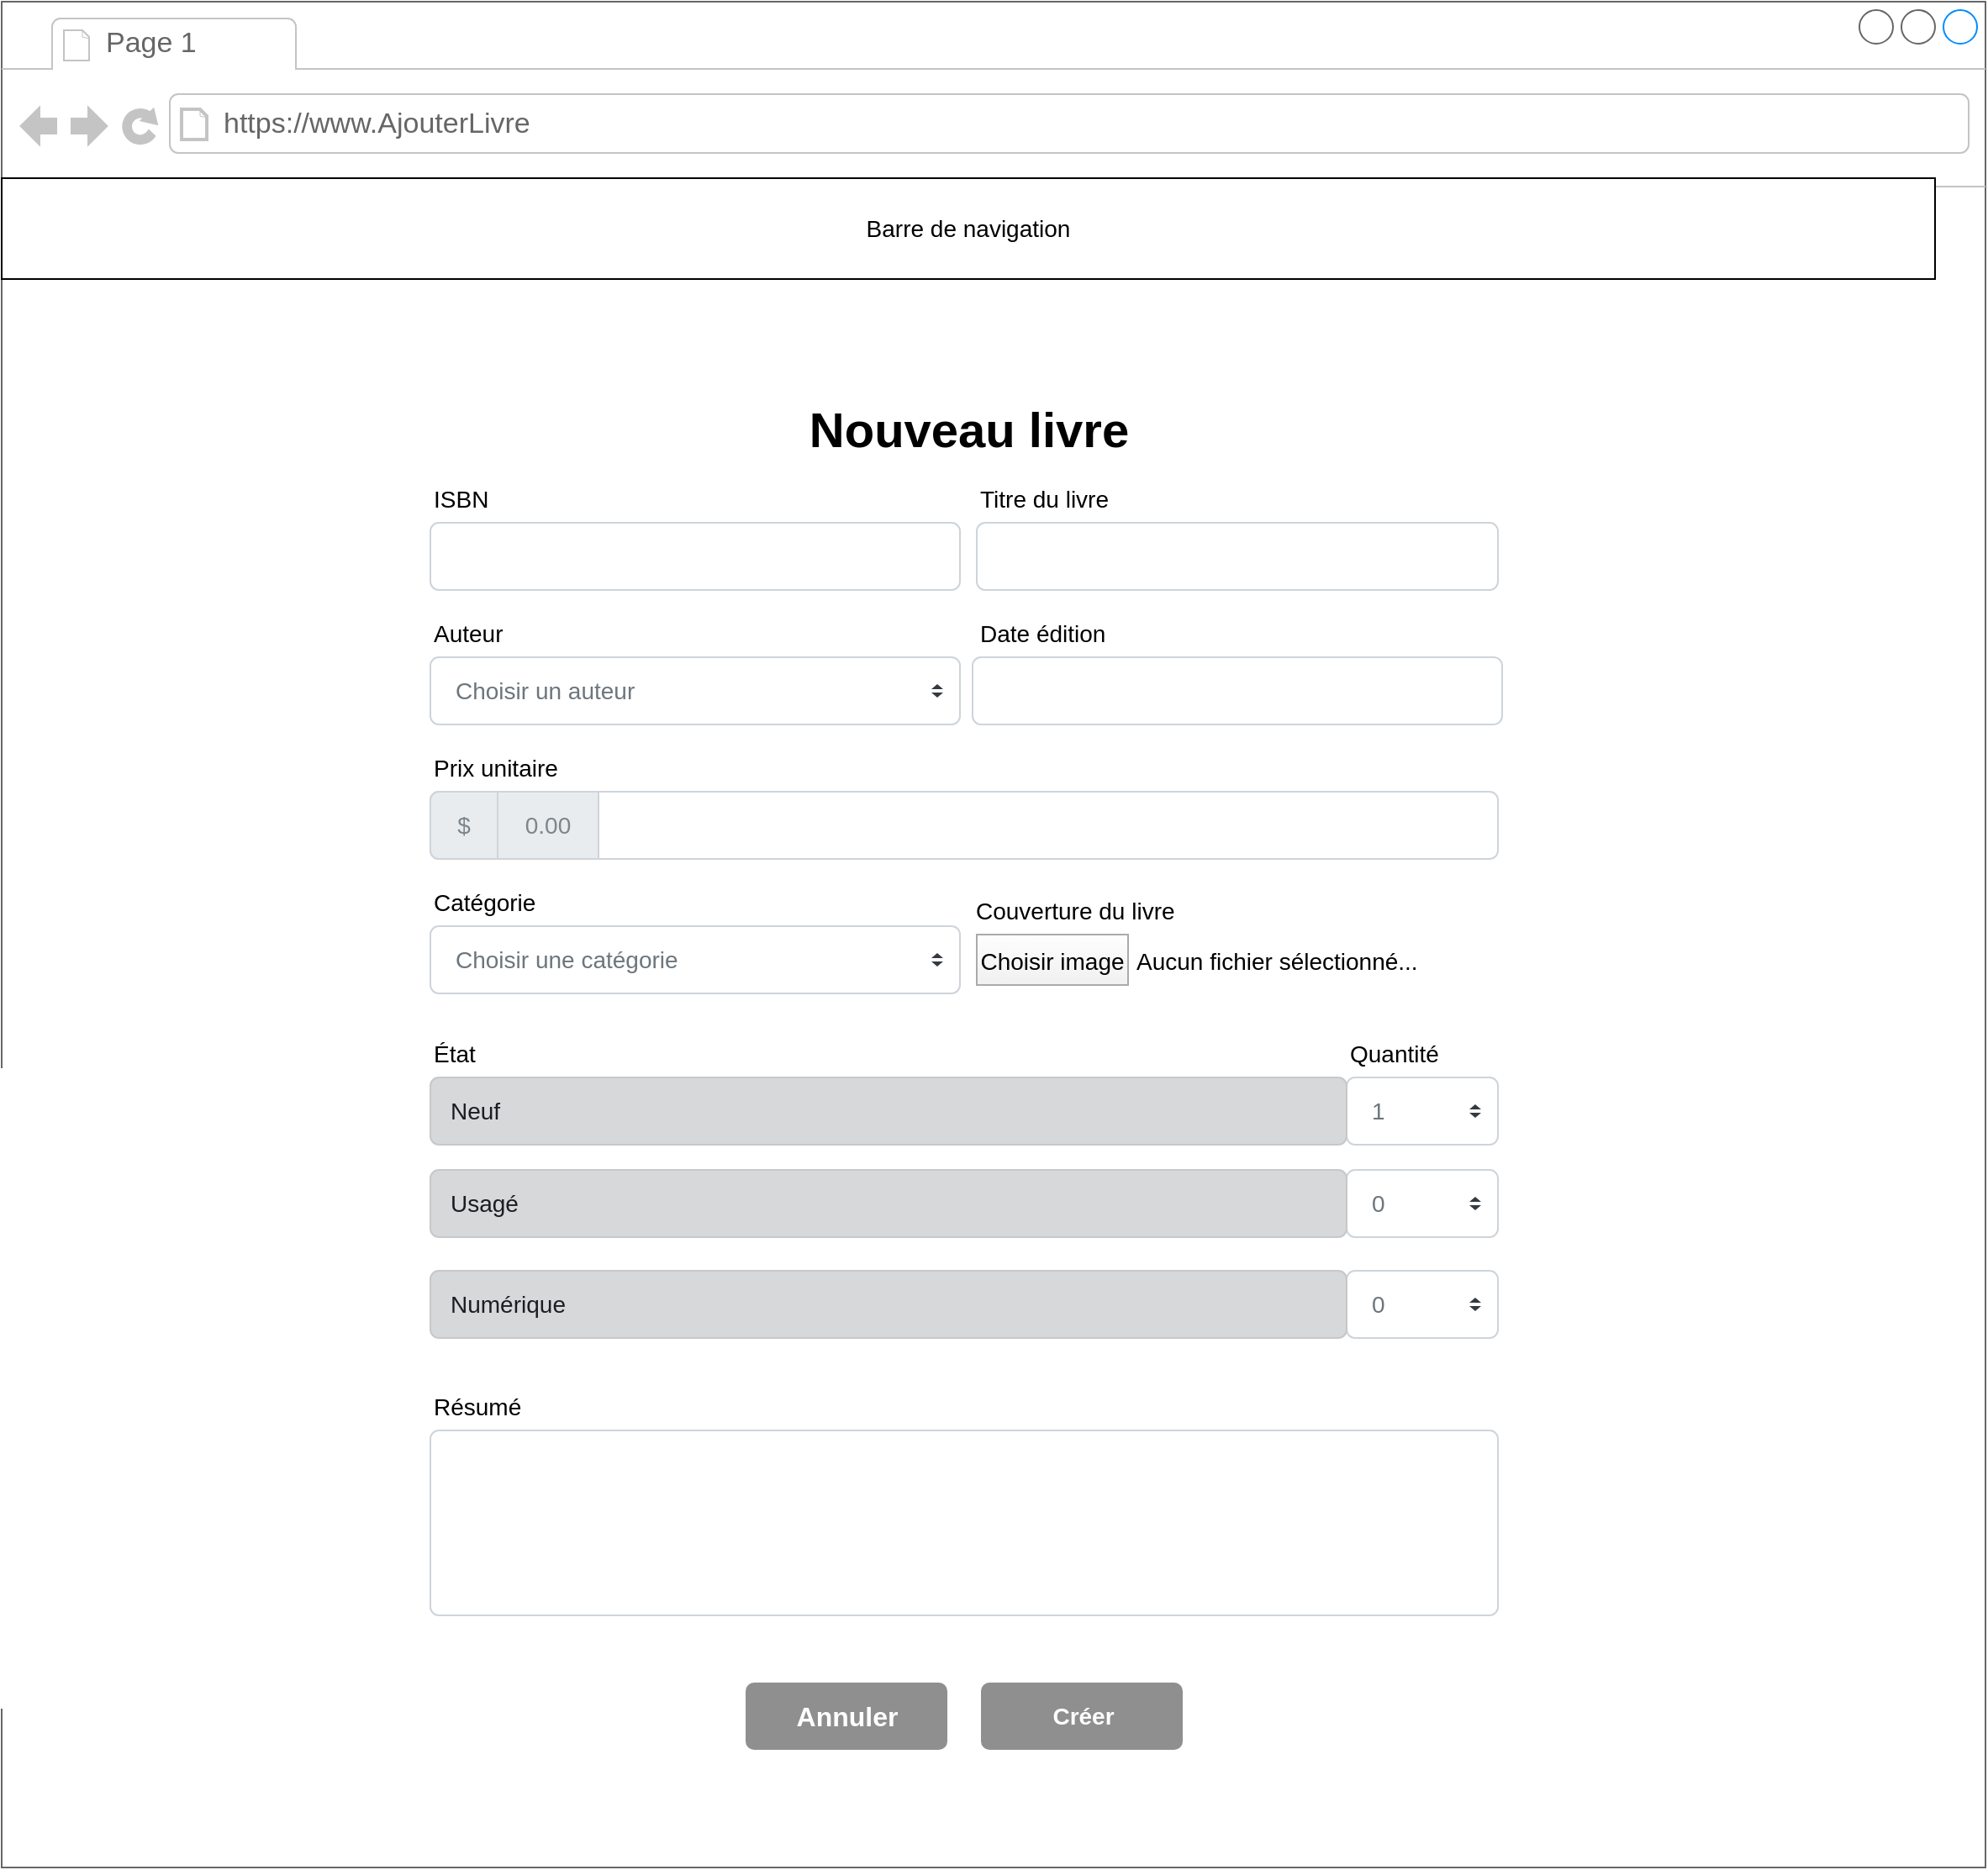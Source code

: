 <mxfile version="20.2.3" type="device"><diagram id="v4z9Ec0Ht1OAslnS_UjM" name="Page-1"><mxGraphModel dx="2117" dy="941" grid="1" gridSize="10" guides="1" tooltips="1" connect="1" arrows="1" fold="1" page="1" pageScale="1" pageWidth="827" pageHeight="1169" math="0" shadow="0"><root><mxCell id="0"/><mxCell id="1" parent="0"/><mxCell id="XoJDlohP4tW6ISpuvC5Q-1" value="" style="strokeWidth=1;shadow=0;dashed=0;align=center;html=1;shape=mxgraph.mockup.containers.browserWindow;rSize=0;strokeColor=#666666;strokeColor2=#008cff;strokeColor3=#c4c4c4;mainText=,;recursiveResize=0;" parent="1" vertex="1"><mxGeometry x="220" y="20" width="1180" height="1110" as="geometry"/></mxCell><mxCell id="XoJDlohP4tW6ISpuvC5Q-2" value="Page 1" style="strokeWidth=1;shadow=0;dashed=0;align=center;html=1;shape=mxgraph.mockup.containers.anchor;fontSize=17;fontColor=#666666;align=left;" parent="XoJDlohP4tW6ISpuvC5Q-1" vertex="1"><mxGeometry x="60" y="12" width="110" height="26" as="geometry"/></mxCell><mxCell id="XoJDlohP4tW6ISpuvC5Q-3" value="https://www.AjouterLivre" style="strokeWidth=1;shadow=0;dashed=0;align=center;html=1;shape=mxgraph.mockup.containers.anchor;rSize=0;fontSize=17;fontColor=#666666;align=left;" parent="XoJDlohP4tW6ISpuvC5Q-1" vertex="1"><mxGeometry x="130" y="60" width="250" height="26" as="geometry"/></mxCell><mxCell id="a2kyJpld35ci4O1NEibA-1" value="&lt;font style=&quot;font-size: 14px;&quot;&gt;Barre de navigation&lt;/font&gt;" style="rounded=0;whiteSpace=wrap;html=1;" parent="XoJDlohP4tW6ISpuvC5Q-1" vertex="1"><mxGeometry y="105" width="1150" height="60" as="geometry"/></mxCell><mxCell id="Nqb-R-9kXDNqcUdaFnAt-1" value="ISBN" style="fillColor=none;strokeColor=none;align=left;fontSize=14;" parent="XoJDlohP4tW6ISpuvC5Q-1" vertex="1"><mxGeometry x="255" y="280" width="100" height="30" as="geometry"/></mxCell><mxCell id="Nqb-R-9kXDNqcUdaFnAt-2" value="" style="html=1;shadow=0;dashed=0;shape=mxgraph.bootstrap.rrect;rSize=5;fillColor=#ffffff;strokeColor=#CED4DA;align=left;spacing=15;fontSize=14;fontColor=#6C767D;" parent="XoJDlohP4tW6ISpuvC5Q-1" vertex="1"><mxGeometry x="580" y="310" width="310" height="40" as="geometry"/></mxCell><mxCell id="Nqb-R-9kXDNqcUdaFnAt-3" value="Titre du livre" style="fillColor=none;strokeColor=none;align=left;fontSize=14;" parent="XoJDlohP4tW6ISpuvC5Q-1" vertex="1"><mxGeometry x="580" y="280" width="100" height="30" as="geometry"/></mxCell><mxCell id="Nqb-R-9kXDNqcUdaFnAt-4" value="" style="html=1;shadow=0;dashed=0;shape=mxgraph.bootstrap.rrect;rSize=5;fillColor=#ffffff;strokeColor=#CED4DA;align=left;spacing=15;fontSize=14;fontColor=#6C767D;" parent="XoJDlohP4tW6ISpuvC5Q-1" vertex="1"><mxGeometry x="255" y="310" width="315" height="40" as="geometry"/></mxCell><mxCell id="Nqb-R-9kXDNqcUdaFnAt-8" value="Résumé" style="fillColor=none;strokeColor=none;align=left;fontSize=14;" parent="XoJDlohP4tW6ISpuvC5Q-1" vertex="1"><mxGeometry x="255" y="820" width="100" height="30" as="geometry"/></mxCell><mxCell id="Nqb-R-9kXDNqcUdaFnAt-9" value="" style="html=1;shadow=0;dashed=0;shape=mxgraph.bootstrap.rrect;rSize=5;fillColor=#ffffff;strokeColor=#CED4DA;align=left;spacing=15;fontSize=14;fontColor=#6C767D;" parent="XoJDlohP4tW6ISpuvC5Q-1" vertex="1"><mxGeometry x="255" y="850" width="635" height="110" as="geometry"/></mxCell><mxCell id="Nqb-R-9kXDNqcUdaFnAt-17" value="Créer" style="html=1;shadow=0;dashed=0;shape=mxgraph.bootstrap.rrect;rSize=5;fillColor=#8F8F8F;strokeColor=none;align=center;spacing=15;fontSize=14;fontColor=#ffffff;fontStyle=1" parent="XoJDlohP4tW6ISpuvC5Q-1" vertex="1"><mxGeometry x="582.5" y="1000" width="120" height="40" as="geometry"/></mxCell><mxCell id="Nqb-R-9kXDNqcUdaFnAt-18" value="Choisir un auteur" style="html=1;shadow=0;dashed=0;shape=mxgraph.bootstrap.rrect;rSize=5;fillColor=#ffffff;strokeColor=#CED4DA;align=left;spacing=15;fontSize=14;fontColor=#6C767D;" parent="XoJDlohP4tW6ISpuvC5Q-1" vertex="1"><mxGeometry x="255" y="390" width="315" height="40" as="geometry"/></mxCell><mxCell id="Nqb-R-9kXDNqcUdaFnAt-19" value="" style="shape=triangle;direction=south;fillColor=#343A40;strokeColor=none;perimeter=none;" parent="Nqb-R-9kXDNqcUdaFnAt-18" vertex="1"><mxGeometry x="1" y="0.5" width="7" height="3" relative="1" as="geometry"><mxPoint x="-17" y="1" as="offset"/></mxGeometry></mxCell><mxCell id="Nqb-R-9kXDNqcUdaFnAt-20" value="" style="shape=triangle;direction=north;fillColor=#343A40;strokeColor=none;perimeter=none;" parent="Nqb-R-9kXDNqcUdaFnAt-18" vertex="1"><mxGeometry x="1" y="0.5" width="7" height="3" relative="1" as="geometry"><mxPoint x="-17" y="-4" as="offset"/></mxGeometry></mxCell><mxCell id="Nqb-R-9kXDNqcUdaFnAt-22" value="Auteur" style="fillColor=none;strokeColor=none;align=left;fontSize=14;" parent="XoJDlohP4tW6ISpuvC5Q-1" vertex="1"><mxGeometry x="255" y="360" width="100" height="30" as="geometry"/></mxCell><mxCell id="Nqb-R-9kXDNqcUdaFnAt-23" value="&lt;font size=&quot;1&quot; style=&quot;&quot;&gt;&lt;b style=&quot;font-size: 29px;&quot;&gt;Nouveau livre&lt;/b&gt;&lt;/font&gt;" style="text;html=1;align=center;verticalAlign=middle;resizable=0;points=[];autosize=1;strokeColor=none;fillColor=none;fontSize=14;" parent="XoJDlohP4tW6ISpuvC5Q-1" vertex="1"><mxGeometry x="470" y="230" width="210" height="50" as="geometry"/></mxCell><mxCell id="Nqb-R-9kXDNqcUdaFnAt-24" value="1" style="html=1;shadow=0;dashed=0;shape=mxgraph.bootstrap.rrect;rSize=5;fillColor=#ffffff;strokeColor=#CED4DA;align=left;spacing=15;fontSize=14;fontColor=#6C767D;" parent="XoJDlohP4tW6ISpuvC5Q-1" vertex="1"><mxGeometry x="800" y="640" width="90" height="40" as="geometry"/></mxCell><mxCell id="Nqb-R-9kXDNqcUdaFnAt-25" value="" style="shape=triangle;direction=south;fillColor=#343A40;strokeColor=none;perimeter=none;" parent="Nqb-R-9kXDNqcUdaFnAt-24" vertex="1"><mxGeometry x="1" y="0.5" width="7" height="3" relative="1" as="geometry"><mxPoint x="-17" y="1" as="offset"/></mxGeometry></mxCell><mxCell id="Nqb-R-9kXDNqcUdaFnAt-26" value="" style="shape=triangle;direction=north;fillColor=#343A40;strokeColor=none;perimeter=none;" parent="Nqb-R-9kXDNqcUdaFnAt-24" vertex="1"><mxGeometry x="1" y="0.5" width="7" height="3" relative="1" as="geometry"><mxPoint x="-17" y="-4" as="offset"/></mxGeometry></mxCell><mxCell id="Nqb-R-9kXDNqcUdaFnAt-28" value="Couverture du livre" style="fillColor=none;strokeColor=none;align=left;fontSize=14;" parent="XoJDlohP4tW6ISpuvC5Q-1" vertex="1"><mxGeometry x="577.5" y="520" width="150" height="40" as="geometry"/></mxCell><mxCell id="Nqb-R-9kXDNqcUdaFnAt-29" value="Choisir image" style="fillColor=#FEFEFE;strokeColor=#AAAAAA;fontSize=14;gradientColor=#F0F0F0;" parent="XoJDlohP4tW6ISpuvC5Q-1" vertex="1"><mxGeometry x="580" y="555" width="90" height="30" as="geometry"/></mxCell><mxCell id="Nqb-R-9kXDNqcUdaFnAt-30" value="Aucun fichier sélectionné..." style="fillColor=none;strokeColor=none;align=left;fontSize=14;spacing=5;" parent="XoJDlohP4tW6ISpuvC5Q-1" vertex="1"><mxGeometry x="670" y="555" width="100" height="30" as="geometry"/></mxCell><mxCell id="Nqb-R-9kXDNqcUdaFnAt-58" value="" style="html=1;shadow=0;dashed=0;shape=mxgraph.bootstrap.rrect;rSize=5;strokeColor=#CED4DA;html=1;whiteSpace=wrap;fillColor=#FFFFFF;fontColor=#7D868C;align=left;spacing=15;spacingLeft=40;fontSize=14;" parent="XoJDlohP4tW6ISpuvC5Q-1" vertex="1"><mxGeometry x="255" y="470" width="635" height="40" as="geometry"/></mxCell><mxCell id="Nqb-R-9kXDNqcUdaFnAt-59" value="$" style="html=1;shadow=0;dashed=0;shape=mxgraph.bootstrap.leftButton;strokeColor=inherit;gradientColor=inherit;fontColor=inherit;fillColor=#E9ECEF;rSize=5;perimeter=none;whiteSpace=wrap;resizeHeight=1;fontSize=14;" parent="Nqb-R-9kXDNqcUdaFnAt-58" vertex="1"><mxGeometry width="40" height="40" relative="1" as="geometry"/></mxCell><mxCell id="Nqb-R-9kXDNqcUdaFnAt-60" value="0.00" style="html=1;shadow=0;dashed=0;strokeColor=inherit;gradientColor=inherit;fontColor=inherit;fillColor=#E9ECEF;perimeter=none;whiteSpace=wrap;resizeHeight=1;fontSize=14;" parent="Nqb-R-9kXDNqcUdaFnAt-58" vertex="1"><mxGeometry width="60" height="40" relative="1" as="geometry"><mxPoint x="40" as="offset"/></mxGeometry></mxCell><mxCell id="Nqb-R-9kXDNqcUdaFnAt-62" value="Prix unitaire" style="fillColor=none;strokeColor=none;align=left;fontSize=14;" parent="XoJDlohP4tW6ISpuvC5Q-1" vertex="1"><mxGeometry x="255" y="440" width="100" height="30" as="geometry"/></mxCell><mxCell id="Nqb-R-9kXDNqcUdaFnAt-61" value="État" style="fillColor=none;strokeColor=none;align=left;fontSize=14;" parent="XoJDlohP4tW6ISpuvC5Q-1" vertex="1"><mxGeometry x="255" y="610" width="100" height="30" as="geometry"/></mxCell><mxCell id="Nqb-R-9kXDNqcUdaFnAt-63" value="" style="html=1;shadow=0;dashed=0;shape=mxgraph.bootstrap.rrect;rSize=5;fillColor=#ffffff;strokeColor=#CED4DA;align=left;spacing=15;fontSize=14;fontColor=#6C767D;" parent="XoJDlohP4tW6ISpuvC5Q-1" vertex="1"><mxGeometry x="577.5" y="390" width="315" height="40" as="geometry"/></mxCell><mxCell id="Nqb-R-9kXDNqcUdaFnAt-64" value="Date édition" style="fillColor=none;strokeColor=none;align=left;fontSize=14;" parent="XoJDlohP4tW6ISpuvC5Q-1" vertex="1"><mxGeometry x="580" y="360" width="100" height="30" as="geometry"/></mxCell><mxCell id="Nqb-R-9kXDNqcUdaFnAt-67" value="Neuf" style="html=1;shadow=0;dashed=0;shape=mxgraph.bootstrap.rrect;rSize=5;strokeColor=#C6C8CA;strokeWidth=1;fillColor=#D6D8D9;fontColor=#1B1E21;whiteSpace=wrap;align=left;verticalAlign=middle;spacingLeft=10;fontSize=14;" parent="XoJDlohP4tW6ISpuvC5Q-1" vertex="1"><mxGeometry x="255" y="640" width="545" height="40" as="geometry"/></mxCell><mxCell id="Nqb-R-9kXDNqcUdaFnAt-68" value="Quantité" style="fillColor=none;strokeColor=none;align=left;fontSize=14;" parent="XoJDlohP4tW6ISpuvC5Q-1" vertex="1"><mxGeometry x="800" y="610" width="100" height="30" as="geometry"/></mxCell><mxCell id="Nqb-R-9kXDNqcUdaFnAt-69" value="0" style="html=1;shadow=0;dashed=0;shape=mxgraph.bootstrap.rrect;rSize=5;fillColor=#ffffff;strokeColor=#CED4DA;align=left;spacing=15;fontSize=14;fontColor=#6C767D;" parent="XoJDlohP4tW6ISpuvC5Q-1" vertex="1"><mxGeometry x="800" y="695" width="90" height="40" as="geometry"/></mxCell><mxCell id="Nqb-R-9kXDNqcUdaFnAt-70" value="" style="shape=triangle;direction=south;fillColor=#343A40;strokeColor=none;perimeter=none;" parent="Nqb-R-9kXDNqcUdaFnAt-69" vertex="1"><mxGeometry x="1" y="0.5" width="7" height="3" relative="1" as="geometry"><mxPoint x="-17" y="1" as="offset"/></mxGeometry></mxCell><mxCell id="Nqb-R-9kXDNqcUdaFnAt-71" value="" style="shape=triangle;direction=north;fillColor=#343A40;strokeColor=none;perimeter=none;" parent="Nqb-R-9kXDNqcUdaFnAt-69" vertex="1"><mxGeometry x="1" y="0.5" width="7" height="3" relative="1" as="geometry"><mxPoint x="-17" y="-4" as="offset"/></mxGeometry></mxCell><mxCell id="Nqb-R-9kXDNqcUdaFnAt-72" value="Usagé" style="html=1;shadow=0;dashed=0;shape=mxgraph.bootstrap.rrect;rSize=5;strokeColor=#C6C8CA;strokeWidth=1;fillColor=#D6D8D9;fontColor=#1B1E21;whiteSpace=wrap;align=left;verticalAlign=middle;spacingLeft=10;fontSize=14;" parent="XoJDlohP4tW6ISpuvC5Q-1" vertex="1"><mxGeometry x="255" y="695" width="545" height="40" as="geometry"/></mxCell><mxCell id="Nqb-R-9kXDNqcUdaFnAt-73" value="0" style="html=1;shadow=0;dashed=0;shape=mxgraph.bootstrap.rrect;rSize=5;fillColor=#ffffff;strokeColor=#CED4DA;align=left;spacing=15;fontSize=14;fontColor=#6C767D;" parent="XoJDlohP4tW6ISpuvC5Q-1" vertex="1"><mxGeometry x="800" y="755" width="90" height="40" as="geometry"/></mxCell><mxCell id="Nqb-R-9kXDNqcUdaFnAt-74" value="" style="shape=triangle;direction=south;fillColor=#343A40;strokeColor=none;perimeter=none;" parent="Nqb-R-9kXDNqcUdaFnAt-73" vertex="1"><mxGeometry x="1" y="0.5" width="7" height="3" relative="1" as="geometry"><mxPoint x="-17" y="1" as="offset"/></mxGeometry></mxCell><mxCell id="Nqb-R-9kXDNqcUdaFnAt-75" value="" style="shape=triangle;direction=north;fillColor=#343A40;strokeColor=none;perimeter=none;" parent="Nqb-R-9kXDNqcUdaFnAt-73" vertex="1"><mxGeometry x="1" y="0.5" width="7" height="3" relative="1" as="geometry"><mxPoint x="-17" y="-4" as="offset"/></mxGeometry></mxCell><mxCell id="Nqb-R-9kXDNqcUdaFnAt-76" value="Numérique" style="html=1;shadow=0;dashed=0;shape=mxgraph.bootstrap.rrect;rSize=5;strokeColor=#C6C8CA;strokeWidth=1;fillColor=#D6D8D9;fontColor=#1B1E21;whiteSpace=wrap;align=left;verticalAlign=middle;spacingLeft=10;fontSize=14;" parent="XoJDlohP4tW6ISpuvC5Q-1" vertex="1"><mxGeometry x="255" y="755" width="545" height="40" as="geometry"/></mxCell><mxCell id="Nqb-R-9kXDNqcUdaFnAt-54" value="Choisir une catégorie" style="html=1;shadow=0;dashed=0;shape=mxgraph.bootstrap.rrect;rSize=5;fillColor=#ffffff;strokeColor=#CED4DA;align=left;spacing=15;fontSize=14;fontColor=#6C767D;" parent="XoJDlohP4tW6ISpuvC5Q-1" vertex="1"><mxGeometry x="255" y="550" width="315" height="40" as="geometry"/></mxCell><mxCell id="Nqb-R-9kXDNqcUdaFnAt-55" value="" style="shape=triangle;direction=south;fillColor=#343A40;strokeColor=none;perimeter=none;" parent="Nqb-R-9kXDNqcUdaFnAt-54" vertex="1"><mxGeometry x="1" y="0.5" width="7" height="3" relative="1" as="geometry"><mxPoint x="-17" y="1" as="offset"/></mxGeometry></mxCell><mxCell id="Nqb-R-9kXDNqcUdaFnAt-56" value="" style="shape=triangle;direction=north;fillColor=#343A40;strokeColor=none;perimeter=none;" parent="Nqb-R-9kXDNqcUdaFnAt-54" vertex="1"><mxGeometry x="1" y="0.5" width="7" height="3" relative="1" as="geometry"><mxPoint x="-17" y="-4" as="offset"/></mxGeometry></mxCell><mxCell id="Nqb-R-9kXDNqcUdaFnAt-57" value="Catégorie" style="fillColor=none;strokeColor=none;align=left;fontSize=14;" parent="Nqb-R-9kXDNqcUdaFnAt-54" vertex="1"><mxGeometry y="-30" width="100" height="30" as="geometry"/></mxCell><mxCell id="xs5AKW93ig-MrtTvc2dJ-1" value="Annuler" style="html=1;shadow=0;dashed=0;shape=mxgraph.bootstrap.rrect;rSize=5;strokeColor=none;strokeWidth=1;fillColor=#8F8F8F;fontColor=#FFFFFF;whiteSpace=wrap;align=center;verticalAlign=middle;spacingLeft=0;fontStyle=1;fontSize=16;spacing=5;" parent="XoJDlohP4tW6ISpuvC5Q-1" vertex="1"><mxGeometry x="442.5" y="1000" width="120" height="40" as="geometry"/></mxCell></root></mxGraphModel></diagram></mxfile>